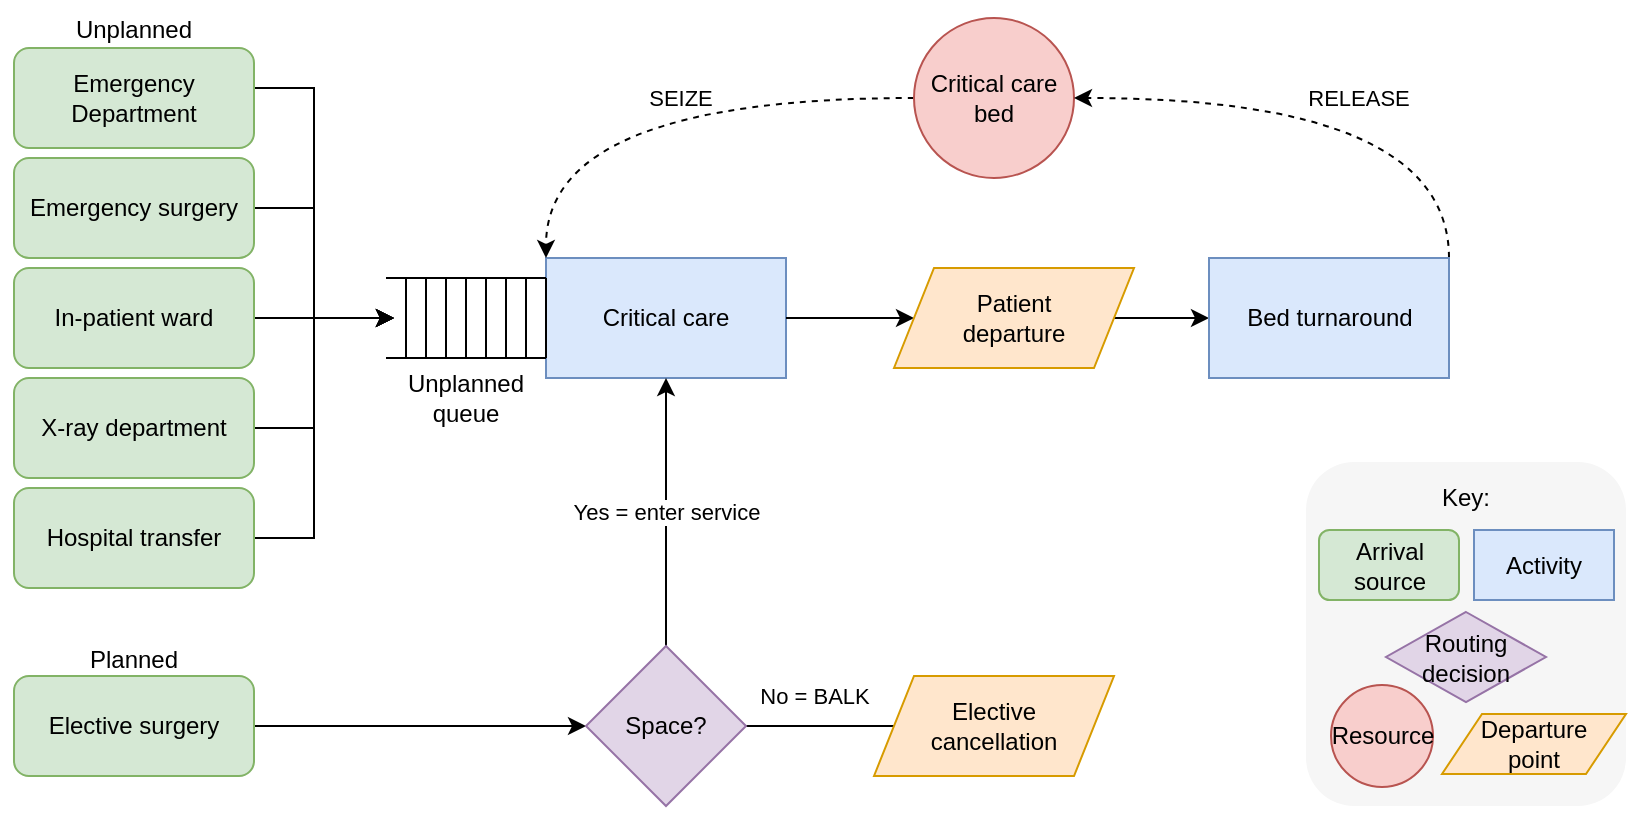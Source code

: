 <mxfile version="26.0.16">
  <diagram name="Page-1" id="oGkIV_dfNjzydlTz839y">
    <mxGraphModel dx="2843" dy="915" grid="1" gridSize="10" guides="1" tooltips="1" connect="1" arrows="1" fold="1" page="1" pageScale="1" pageWidth="1169" pageHeight="827" math="0" shadow="0">
      <root>
        <mxCell id="0" />
        <mxCell id="1" parent="0" />
        <mxCell id="GOJ1Bf2PkO9zfcrBrseA-4" value="" style="rounded=0;whiteSpace=wrap;html=1;strokeColor=none;" parent="1" vertex="1">
          <mxGeometry x="-943" y="142" width="821" height="407" as="geometry" />
        </mxCell>
        <mxCell id="AU-f3QZ6R0njnLNmo8if-11" style="edgeStyle=orthogonalEdgeStyle;rounded=0;orthogonalLoop=1;jettySize=auto;html=1;exitX=1;exitY=0.5;exitDx=0;exitDy=0;" parent="1" source="AU-f3QZ6R0njnLNmo8if-3" edge="1">
          <mxGeometry relative="1" as="geometry">
            <mxPoint x="-746" y="298" as="targetPoint" />
            <Array as="points">
              <mxPoint x="-786" y="183" />
              <mxPoint x="-786" y="298" />
            </Array>
          </mxGeometry>
        </mxCell>
        <mxCell id="AU-f3QZ6R0njnLNmo8if-3" value="Emergency Department" style="rounded=1;whiteSpace=wrap;html=1;fillColor=#D5E8D4;strokeColor=#82B366;" parent="1" vertex="1">
          <mxGeometry x="-936" y="163" width="120" height="50" as="geometry" />
        </mxCell>
        <mxCell id="AU-f3QZ6R0njnLNmo8if-12" style="edgeStyle=orthogonalEdgeStyle;rounded=0;orthogonalLoop=1;jettySize=auto;html=1;exitX=1;exitY=0.5;exitDx=0;exitDy=0;" parent="1" source="AU-f3QZ6R0njnLNmo8if-4" edge="1">
          <mxGeometry relative="1" as="geometry">
            <mxPoint x="-746" y="298" as="targetPoint" />
            <Array as="points">
              <mxPoint x="-786" y="243" />
              <mxPoint x="-786" y="298" />
            </Array>
          </mxGeometry>
        </mxCell>
        <mxCell id="AU-f3QZ6R0njnLNmo8if-4" value="Emergency surgery" style="rounded=1;whiteSpace=wrap;html=1;fillColor=#D5E8D4;strokeColor=#82B366;" parent="1" vertex="1">
          <mxGeometry x="-936" y="218" width="120" height="50" as="geometry" />
        </mxCell>
        <mxCell id="AU-f3QZ6R0njnLNmo8if-13" style="edgeStyle=orthogonalEdgeStyle;rounded=0;orthogonalLoop=1;jettySize=auto;html=1;exitX=1;exitY=0.5;exitDx=0;exitDy=0;" parent="1" source="AU-f3QZ6R0njnLNmo8if-5" edge="1">
          <mxGeometry relative="1" as="geometry">
            <mxPoint x="-746" y="298" as="targetPoint" />
            <Array as="points" />
          </mxGeometry>
        </mxCell>
        <mxCell id="AU-f3QZ6R0njnLNmo8if-5" value="In-patient ward" style="rounded=1;whiteSpace=wrap;html=1;fillColor=#D5E8D4;strokeColor=#82B366;" parent="1" vertex="1">
          <mxGeometry x="-936" y="273" width="120" height="50" as="geometry" />
        </mxCell>
        <mxCell id="AU-f3QZ6R0njnLNmo8if-14" style="edgeStyle=orthogonalEdgeStyle;rounded=0;orthogonalLoop=1;jettySize=auto;html=1;exitX=1;exitY=0.5;exitDx=0;exitDy=0;" parent="1" source="AU-f3QZ6R0njnLNmo8if-6" edge="1">
          <mxGeometry relative="1" as="geometry">
            <mxPoint x="-746" y="298" as="targetPoint" />
            <Array as="points">
              <mxPoint x="-786" y="353" />
              <mxPoint x="-786" y="298" />
            </Array>
          </mxGeometry>
        </mxCell>
        <mxCell id="AU-f3QZ6R0njnLNmo8if-6" value="X-ray department" style="rounded=1;whiteSpace=wrap;html=1;fillColor=#D5E8D4;strokeColor=#82B366;" parent="1" vertex="1">
          <mxGeometry x="-936" y="328" width="120" height="50" as="geometry" />
        </mxCell>
        <mxCell id="AU-f3QZ6R0njnLNmo8if-15" style="edgeStyle=orthogonalEdgeStyle;rounded=0;orthogonalLoop=1;jettySize=auto;html=1;exitX=1;exitY=0.5;exitDx=0;exitDy=0;" parent="1" source="AU-f3QZ6R0njnLNmo8if-7" edge="1">
          <mxGeometry relative="1" as="geometry">
            <mxPoint x="-746" y="298" as="targetPoint" />
            <Array as="points">
              <mxPoint x="-786" y="408" />
              <mxPoint x="-786" y="298" />
            </Array>
          </mxGeometry>
        </mxCell>
        <mxCell id="AU-f3QZ6R0njnLNmo8if-7" value="Hospital transfer" style="rounded=1;whiteSpace=wrap;html=1;fillColor=#D5E8D4;strokeColor=#82B366;" parent="1" vertex="1">
          <mxGeometry x="-936" y="383" width="120" height="50" as="geometry" />
        </mxCell>
        <mxCell id="AU-f3QZ6R0njnLNmo8if-33" style="edgeStyle=orthogonalEdgeStyle;rounded=0;orthogonalLoop=1;jettySize=auto;html=1;exitX=1;exitY=0.5;exitDx=0;exitDy=0;entryX=0;entryY=0.5;entryDx=0;entryDy=0;" parent="1" source="AU-f3QZ6R0njnLNmo8if-8" target="AU-f3QZ6R0njnLNmo8if-32" edge="1">
          <mxGeometry relative="1" as="geometry" />
        </mxCell>
        <mxCell id="AU-f3QZ6R0njnLNmo8if-8" value="Elective surgery" style="rounded=1;whiteSpace=wrap;html=1;fillColor=#d5e8d4;strokeColor=#82b366;" parent="1" vertex="1">
          <mxGeometry x="-936" y="477" width="120" height="50" as="geometry" />
        </mxCell>
        <mxCell id="AU-f3QZ6R0njnLNmo8if-9" value="Critical care" style="rounded=0;whiteSpace=wrap;html=1;fillColor=#dae8fc;strokeColor=#6c8ebf;" parent="1" vertex="1">
          <mxGeometry x="-670" y="268" width="120" height="60" as="geometry" />
        </mxCell>
        <mxCell id="AU-f3QZ6R0njnLNmo8if-47" style="edgeStyle=orthogonalEdgeStyle;rounded=0;orthogonalLoop=1;jettySize=auto;html=1;exitX=0;exitY=0.5;exitDx=0;exitDy=0;entryX=0;entryY=0;entryDx=0;entryDy=0;curved=1;dashed=1;" parent="1" source="AU-f3QZ6R0njnLNmo8if-10" target="AU-f3QZ6R0njnLNmo8if-9" edge="1">
          <mxGeometry relative="1" as="geometry" />
        </mxCell>
        <mxCell id="AU-f3QZ6R0njnLNmo8if-50" value="SEIZE" style="edgeLabel;html=1;align=center;verticalAlign=middle;resizable=0;points=[];" parent="AU-f3QZ6R0njnLNmo8if-47" vertex="1" connectable="0">
          <mxGeometry x="-0.221" y="14" relative="1" as="geometry">
            <mxPoint x="-14" y="-14" as="offset" />
          </mxGeometry>
        </mxCell>
        <mxCell id="AU-f3QZ6R0njnLNmo8if-10" value="Critical care bed" style="ellipse;whiteSpace=wrap;html=1;aspect=fixed;fillColor=#f8cecc;strokeColor=#b85450;" parent="1" vertex="1">
          <mxGeometry x="-486" y="148" width="80" height="80" as="geometry" />
        </mxCell>
        <mxCell id="AU-f3QZ6R0njnLNmo8if-41" style="edgeStyle=orthogonalEdgeStyle;rounded=0;orthogonalLoop=1;jettySize=auto;html=1;exitX=1;exitY=0.5;exitDx=0;exitDy=0;entryX=0;entryY=0.5;entryDx=0;entryDy=0;" parent="1" source="GOJ1Bf2PkO9zfcrBrseA-2" target="AU-f3QZ6R0njnLNmo8if-40" edge="1">
          <mxGeometry relative="1" as="geometry">
            <mxPoint x="-336" y="298" as="sourcePoint" />
          </mxGeometry>
        </mxCell>
        <mxCell id="AU-f3QZ6R0njnLNmo8if-17" style="edgeStyle=orthogonalEdgeStyle;rounded=0;orthogonalLoop=1;jettySize=auto;html=1;exitX=1;exitY=0.5;exitDx=0;exitDy=0;entryX=0;entryY=0.5;entryDx=0;entryDy=0;" parent="1" source="AU-f3QZ6R0njnLNmo8if-9" target="GOJ1Bf2PkO9zfcrBrseA-2" edge="1">
          <mxGeometry relative="1" as="geometry">
            <mxPoint x="-456" y="298" as="targetPoint" />
          </mxGeometry>
        </mxCell>
        <mxCell id="AU-f3QZ6R0njnLNmo8if-31" value="" style="group" parent="1" vertex="1" connectable="0">
          <mxGeometry x="-750" y="278" width="80" height="40" as="geometry" />
        </mxCell>
        <mxCell id="AU-f3QZ6R0njnLNmo8if-21" value="" style="endArrow=none;html=1;rounded=0;entryX=1;entryY=0;entryDx=0;entryDy=0;" parent="AU-f3QZ6R0njnLNmo8if-31" edge="1">
          <mxGeometry width="50" height="50" relative="1" as="geometry">
            <mxPoint as="sourcePoint" />
            <mxPoint x="80" as="targetPoint" />
          </mxGeometry>
        </mxCell>
        <mxCell id="AU-f3QZ6R0njnLNmo8if-22" value="" style="endArrow=none;html=1;rounded=0;entryX=1;entryY=0;entryDx=0;entryDy=0;" parent="AU-f3QZ6R0njnLNmo8if-31" edge="1">
          <mxGeometry width="50" height="50" relative="1" as="geometry">
            <mxPoint y="40" as="sourcePoint" />
            <mxPoint x="80" y="40" as="targetPoint" />
          </mxGeometry>
        </mxCell>
        <mxCell id="AU-f3QZ6R0njnLNmo8if-23" value="" style="endArrow=none;html=1;rounded=0;entryX=1;entryY=1;entryDx=0;entryDy=0;" parent="AU-f3QZ6R0njnLNmo8if-31" edge="1">
          <mxGeometry width="50" height="50" relative="1" as="geometry">
            <mxPoint x="80" as="sourcePoint" />
            <mxPoint x="80" y="40" as="targetPoint" />
          </mxGeometry>
        </mxCell>
        <mxCell id="AU-f3QZ6R0njnLNmo8if-24" value="" style="endArrow=none;html=1;rounded=0;" parent="AU-f3QZ6R0njnLNmo8if-31" edge="1">
          <mxGeometry width="50" height="50" relative="1" as="geometry">
            <mxPoint x="70" y="40" as="sourcePoint" />
            <mxPoint x="70" as="targetPoint" />
          </mxGeometry>
        </mxCell>
        <mxCell id="AU-f3QZ6R0njnLNmo8if-25" value="" style="endArrow=none;html=1;rounded=0;" parent="AU-f3QZ6R0njnLNmo8if-31" edge="1">
          <mxGeometry width="50" height="50" relative="1" as="geometry">
            <mxPoint x="60" y="40" as="sourcePoint" />
            <mxPoint x="60" as="targetPoint" />
          </mxGeometry>
        </mxCell>
        <mxCell id="AU-f3QZ6R0njnLNmo8if-26" value="" style="endArrow=none;html=1;rounded=0;" parent="AU-f3QZ6R0njnLNmo8if-31" edge="1">
          <mxGeometry width="50" height="50" relative="1" as="geometry">
            <mxPoint x="50" y="40" as="sourcePoint" />
            <mxPoint x="50" as="targetPoint" />
          </mxGeometry>
        </mxCell>
        <mxCell id="AU-f3QZ6R0njnLNmo8if-27" value="" style="endArrow=none;html=1;rounded=0;" parent="AU-f3QZ6R0njnLNmo8if-31" edge="1">
          <mxGeometry width="50" height="50" relative="1" as="geometry">
            <mxPoint x="40" y="40" as="sourcePoint" />
            <mxPoint x="40" as="targetPoint" />
          </mxGeometry>
        </mxCell>
        <mxCell id="AU-f3QZ6R0njnLNmo8if-28" value="" style="endArrow=none;html=1;rounded=0;" parent="AU-f3QZ6R0njnLNmo8if-31" edge="1">
          <mxGeometry width="50" height="50" relative="1" as="geometry">
            <mxPoint x="30" y="40" as="sourcePoint" />
            <mxPoint x="30" as="targetPoint" />
          </mxGeometry>
        </mxCell>
        <mxCell id="AU-f3QZ6R0njnLNmo8if-29" value="" style="endArrow=none;html=1;rounded=0;" parent="AU-f3QZ6R0njnLNmo8if-31" edge="1">
          <mxGeometry width="50" height="50" relative="1" as="geometry">
            <mxPoint x="20" y="40" as="sourcePoint" />
            <mxPoint x="20" as="targetPoint" />
          </mxGeometry>
        </mxCell>
        <mxCell id="AU-f3QZ6R0njnLNmo8if-30" value="" style="endArrow=none;html=1;rounded=0;" parent="AU-f3QZ6R0njnLNmo8if-31" edge="1">
          <mxGeometry width="50" height="50" relative="1" as="geometry">
            <mxPoint x="10" y="40" as="sourcePoint" />
            <mxPoint x="10" as="targetPoint" />
          </mxGeometry>
        </mxCell>
        <mxCell id="AU-f3QZ6R0njnLNmo8if-35" value="Yes = enter service" style="edgeStyle=orthogonalEdgeStyle;rounded=0;orthogonalLoop=1;jettySize=auto;html=1;exitX=0.5;exitY=0;exitDx=0;exitDy=0;entryX=0.5;entryY=1;entryDx=0;entryDy=0;" parent="1" source="AU-f3QZ6R0njnLNmo8if-32" target="AU-f3QZ6R0njnLNmo8if-9" edge="1">
          <mxGeometry relative="1" as="geometry" />
        </mxCell>
        <mxCell id="AU-f3QZ6R0njnLNmo8if-36" style="edgeStyle=orthogonalEdgeStyle;rounded=0;orthogonalLoop=1;jettySize=auto;html=1;exitX=1;exitY=0.5;exitDx=0;exitDy=0;entryX=0;entryY=0.5;entryDx=0;entryDy=0;" parent="1" source="AU-f3QZ6R0njnLNmo8if-32" edge="1">
          <mxGeometry relative="1" as="geometry">
            <mxPoint x="-456" y="502" as="targetPoint" />
          </mxGeometry>
        </mxCell>
        <mxCell id="AU-f3QZ6R0njnLNmo8if-51" value="No = BALK" style="edgeLabel;html=1;align=center;verticalAlign=middle;resizable=0;points=[];" parent="AU-f3QZ6R0njnLNmo8if-36" vertex="1" connectable="0">
          <mxGeometry x="-0.232" y="1" relative="1" as="geometry">
            <mxPoint x="-10" y="-14" as="offset" />
          </mxGeometry>
        </mxCell>
        <mxCell id="AU-f3QZ6R0njnLNmo8if-32" value="Space?" style="rhombus;whiteSpace=wrap;html=1;fillColor=#e1d5e7;strokeColor=#9673a6;" parent="1" vertex="1">
          <mxGeometry x="-650" y="462" width="80" height="80" as="geometry" />
        </mxCell>
        <mxCell id="AU-f3QZ6R0njnLNmo8if-48" style="edgeStyle=orthogonalEdgeStyle;rounded=0;orthogonalLoop=1;jettySize=auto;html=1;exitX=1;exitY=0;exitDx=0;exitDy=0;entryX=1;entryY=0.5;entryDx=0;entryDy=0;curved=1;dashed=1;" parent="1" source="AU-f3QZ6R0njnLNmo8if-40" target="AU-f3QZ6R0njnLNmo8if-10" edge="1">
          <mxGeometry relative="1" as="geometry" />
        </mxCell>
        <mxCell id="AU-f3QZ6R0njnLNmo8if-49" value="RELEASE" style="edgeLabel;html=1;align=center;verticalAlign=middle;resizable=0;points=[];" parent="AU-f3QZ6R0njnLNmo8if-48" vertex="1" connectable="0">
          <mxGeometry x="0.669" y="4" relative="1" as="geometry">
            <mxPoint x="97" y="-4" as="offset" />
          </mxGeometry>
        </mxCell>
        <mxCell id="AU-f3QZ6R0njnLNmo8if-40" value="Bed turnaround" style="rounded=0;whiteSpace=wrap;html=1;fillColor=#dae8fc;strokeColor=#6c8ebf;" parent="1" vertex="1">
          <mxGeometry x="-338.5" y="268" width="120" height="60" as="geometry" />
        </mxCell>
        <mxCell id="AU-f3QZ6R0njnLNmo8if-53" value="Unplanned queue" style="text;html=1;align=center;verticalAlign=middle;whiteSpace=wrap;rounded=0;" parent="1" vertex="1">
          <mxGeometry x="-740" y="323" width="60" height="30" as="geometry" />
        </mxCell>
        <mxCell id="GOJ1Bf2PkO9zfcrBrseA-1" value="Elective&lt;div&gt;cancellation&lt;/div&gt;" style="shape=parallelogram;perimeter=parallelogramPerimeter;whiteSpace=wrap;html=1;fixedSize=1;fillColor=light-dark(#FFE6CC,var(--ge-dark-color, #121212));strokeColor=light-dark(#D79B00,#FFFFFF);" parent="1" vertex="1">
          <mxGeometry x="-506" y="477" width="120" height="50" as="geometry" />
        </mxCell>
        <mxCell id="GOJ1Bf2PkO9zfcrBrseA-2" value="Patient&lt;div&gt;departure&lt;/div&gt;" style="shape=parallelogram;perimeter=parallelogramPerimeter;whiteSpace=wrap;html=1;fixedSize=1;fillColor=light-dark(#FFE6CC,var(--ge-dark-color, #121212));strokeColor=light-dark(#D79B00,#FFFFFF);" parent="1" vertex="1">
          <mxGeometry x="-496" y="273" width="120" height="50" as="geometry" />
        </mxCell>
        <mxCell id="GOJ1Bf2PkO9zfcrBrseA-6" value="Unplanned" style="text;html=1;align=center;verticalAlign=middle;whiteSpace=wrap;rounded=0;" parent="1" vertex="1">
          <mxGeometry x="-906" y="139" width="60" height="30" as="geometry" />
        </mxCell>
        <mxCell id="GOJ1Bf2PkO9zfcrBrseA-8" value="Planned" style="text;html=1;align=center;verticalAlign=middle;whiteSpace=wrap;rounded=0;" parent="1" vertex="1">
          <mxGeometry x="-906" y="454" width="60" height="30" as="geometry" />
        </mxCell>
        <mxCell id="9Li6UK33auU6XGVtCQIy-1" value="" style="rounded=1;whiteSpace=wrap;html=1;fillColor=light-dark(#F6F6F6,var(--ge-dark-color, #121212));strokeColor=none;" vertex="1" parent="1">
          <mxGeometry x="-290" y="370" width="160" height="172" as="geometry" />
        </mxCell>
        <mxCell id="9Li6UK33auU6XGVtCQIy-2" value="Arrival source" style="rounded=1;whiteSpace=wrap;html=1;fillColor=#d5e8d4;strokeColor=#82b366;" vertex="1" parent="1">
          <mxGeometry x="-283.5" y="404" width="70" height="35" as="geometry" />
        </mxCell>
        <mxCell id="9Li6UK33auU6XGVtCQIy-3" value="Key:" style="text;html=1;align=center;verticalAlign=middle;whiteSpace=wrap;rounded=0;" vertex="1" parent="1">
          <mxGeometry x="-240" y="378" width="60" height="20" as="geometry" />
        </mxCell>
        <mxCell id="9Li6UK33auU6XGVtCQIy-4" value="&lt;div&gt;Routing decision&lt;/div&gt;" style="rhombus;whiteSpace=wrap;html=1;fillColor=light-dark(#e1d5e7, #392f3f);strokeColor=#9673a6;" vertex="1" parent="1">
          <mxGeometry x="-250" y="445" width="80" height="45" as="geometry" />
        </mxCell>
        <mxCell id="9Li6UK33auU6XGVtCQIy-5" value="Activity" style="rounded=0;whiteSpace=wrap;html=1;fillColor=#dae8fc;strokeColor=#6c8ebf;" vertex="1" parent="1">
          <mxGeometry x="-206" y="404" width="70" height="35" as="geometry" />
        </mxCell>
        <mxCell id="9Li6UK33auU6XGVtCQIy-6" value="Departure&lt;div&gt;point&lt;/div&gt;" style="shape=parallelogram;perimeter=parallelogramPerimeter;whiteSpace=wrap;html=1;fixedSize=1;fillColor=light-dark(#FFE6CC,var(--ge-dark-color, #121212));strokeColor=light-dark(#D79B00,#FFFFFF);" vertex="1" parent="1">
          <mxGeometry x="-222" y="496" width="92" height="30" as="geometry" />
        </mxCell>
        <mxCell id="9Li6UK33auU6XGVtCQIy-7" value="Resource" style="ellipse;whiteSpace=wrap;html=1;aspect=fixed;fillColor=#f8cecc;strokeColor=#b85450;" vertex="1" parent="1">
          <mxGeometry x="-277.5" y="481.5" width="51" height="51" as="geometry" />
        </mxCell>
      </root>
    </mxGraphModel>
  </diagram>
</mxfile>

